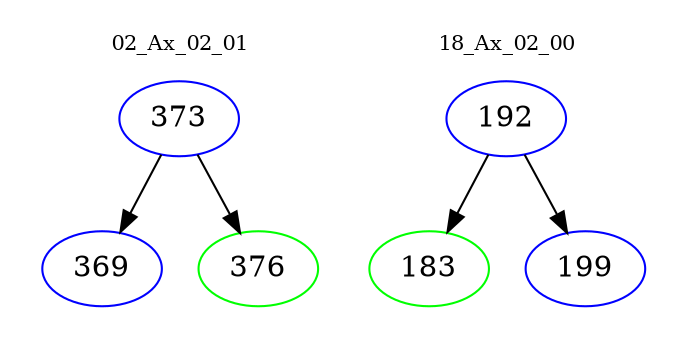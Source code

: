 digraph{
subgraph cluster_0 {
color = white
label = "02_Ax_02_01";
fontsize=10;
T0_373 [label="373", color="blue"]
T0_373 -> T0_369 [color="black"]
T0_369 [label="369", color="blue"]
T0_373 -> T0_376 [color="black"]
T0_376 [label="376", color="green"]
}
subgraph cluster_1 {
color = white
label = "18_Ax_02_00";
fontsize=10;
T1_192 [label="192", color="blue"]
T1_192 -> T1_183 [color="black"]
T1_183 [label="183", color="green"]
T1_192 -> T1_199 [color="black"]
T1_199 [label="199", color="blue"]
}
}
